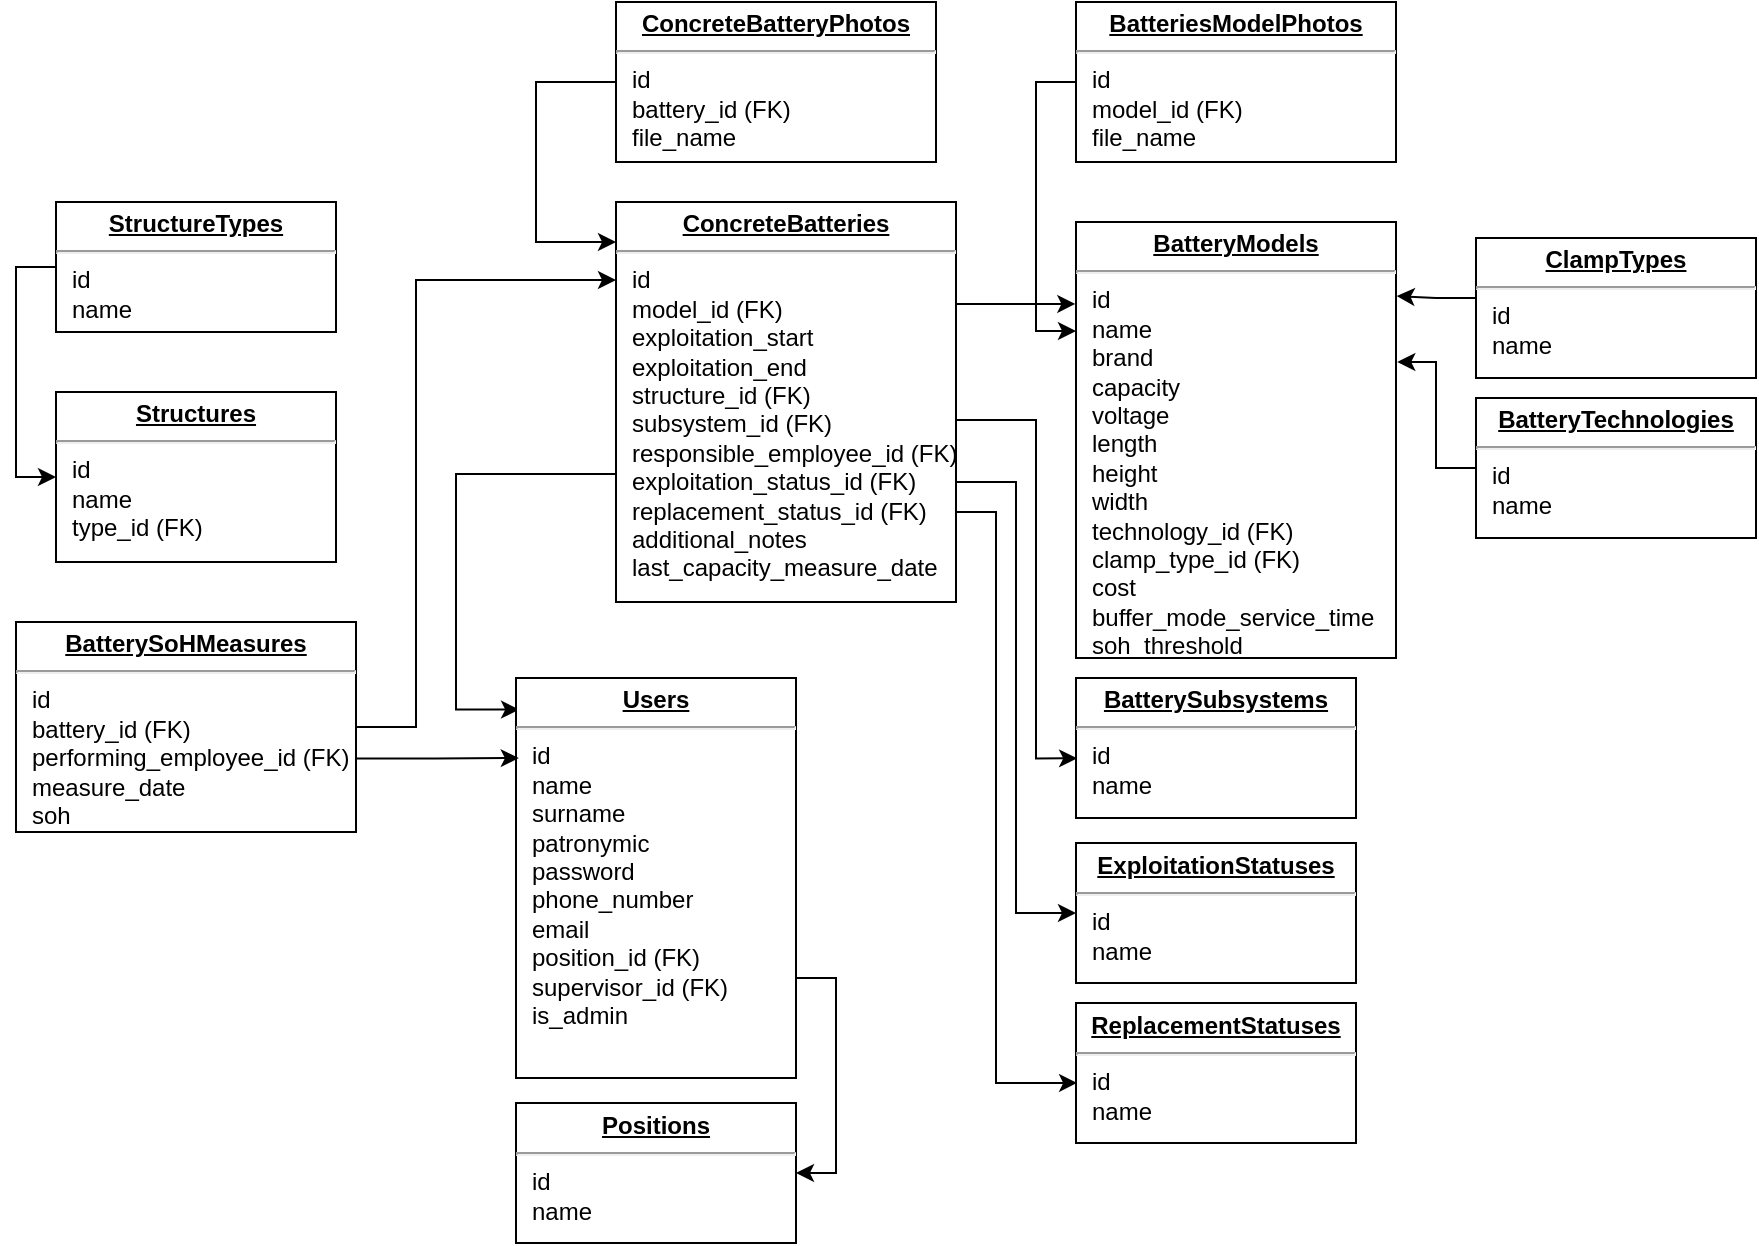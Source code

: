 <mxfile version="22.1.0" type="github">
  <diagram name="Page-1" id="a7904f86-f2b4-8e86-fa97-74104820619b">
    <mxGraphModel dx="412" dy="205" grid="1" gridSize="10" guides="1" tooltips="1" connect="1" arrows="1" fold="1" page="1" pageScale="1" pageWidth="1100" pageHeight="850" background="none" math="0" shadow="0">
      <root>
        <mxCell id="0" />
        <mxCell id="1" parent="0" />
        <mxCell id="24794b860abc3c2d-1" value="&lt;p style=&quot;margin: 0px ; margin-top: 4px ; text-align: center ; text-decoration: underline&quot;&gt;&lt;b&gt;Structures&lt;/b&gt;&lt;/p&gt;&lt;hr&gt;&lt;p style=&quot;margin: 0px ; margin-left: 8px&quot;&gt;id&lt;br&gt;name&lt;/p&gt;&lt;p style=&quot;margin: 0px ; margin-left: 8px&quot;&gt;type_id (FK)&lt;/p&gt;&lt;p style=&quot;margin: 0px ; margin-left: 8px&quot;&gt;&lt;br&gt;&lt;/p&gt;" style="verticalAlign=top;align=left;overflow=fill;fontSize=12;fontFamily=Helvetica;html=1;rounded=0;shadow=0;comic=0;labelBackgroundColor=none;strokeWidth=1" parent="1" vertex="1">
          <mxGeometry x="40" y="205" width="140" height="85" as="geometry" />
        </mxCell>
        <mxCell id="24794b860abc3c2d-16" value="&lt;p style=&quot;margin: 0px ; margin-top: 4px ; text-align: center ; text-decoration: underline&quot;&gt;&lt;b&gt;BatterySoHMeasures&lt;/b&gt;&lt;/p&gt;&lt;hr&gt;&lt;p style=&quot;margin: 0px ; margin-left: 8px&quot;&gt;id&lt;/p&gt;&lt;p style=&quot;margin: 0px ; margin-left: 8px&quot;&gt;battery_id (FK)&lt;br&gt;performing_employee_id (FK)&lt;/p&gt;&lt;p style=&quot;margin: 0px ; margin-left: 8px&quot;&gt;measure_date&amp;nbsp;&lt;/p&gt;&lt;p style=&quot;margin: 0px ; margin-left: 8px&quot;&gt;soh&lt;/p&gt;&lt;p style=&quot;margin: 0px ; margin-left: 8px&quot;&gt;&lt;br&gt;&lt;/p&gt;" style="verticalAlign=top;align=left;overflow=fill;fontSize=12;fontFamily=Helvetica;html=1;rounded=0;shadow=0;comic=0;labelBackgroundColor=none;strokeWidth=1;points=[[0,0,0,0,0],[0,0.25,0,0,0],[0,0.5,0,0,0],[0,0.75,0,0,0],[0,1,0,0,0],[0.25,0,0,0,0],[0.25,1,0,0,0],[0.5,0,0,0,0],[0.5,1,0,0,0],[0.75,0,0,0,0],[0.75,1,0,0,0],[1,0,0,0,0],[1,0.25,0,0,0],[1,0.5,0,0,0],[1,0.65,0,0,0],[1,1,0,0,0]];" parent="1" vertex="1">
          <mxGeometry x="20" y="320" width="170" height="105" as="geometry" />
        </mxCell>
        <mxCell id="frisMZXdfZThhfJtOr8U-9" style="edgeStyle=orthogonalEdgeStyle;rounded=0;orthogonalLoop=1;jettySize=auto;html=1;exitX=0;exitY=0.5;exitDx=0;exitDy=0;entryX=0;entryY=0.5;entryDx=0;entryDy=0;" parent="1" source="24794b860abc3c2d-17" target="24794b860abc3c2d-1" edge="1">
          <mxGeometry relative="1" as="geometry" />
        </mxCell>
        <mxCell id="24794b860abc3c2d-17" value="&lt;p style=&quot;margin: 0px ; margin-top: 4px ; text-align: center ; text-decoration: underline&quot;&gt;&lt;b&gt;StructureTypes&lt;/b&gt;&lt;/p&gt;&lt;hr&gt;&lt;p style=&quot;margin: 0px ; margin-left: 8px&quot;&gt;id&lt;br&gt;name&lt;br&gt;&lt;/p&gt;" style="verticalAlign=top;align=left;overflow=fill;fontSize=12;fontFamily=Helvetica;html=1;rounded=0;shadow=0;comic=0;labelBackgroundColor=none;strokeWidth=1" parent="1" vertex="1">
          <mxGeometry x="40" y="110" width="140" height="65" as="geometry" />
        </mxCell>
        <mxCell id="24794b860abc3c2d-18" value="&lt;p style=&quot;margin: 0px ; margin-top: 4px ; text-align: center ; text-decoration: underline&quot;&gt;&lt;b&gt;BatteryTechnologies&lt;/b&gt;&lt;/p&gt;&lt;hr&gt;&lt;p style=&quot;margin: 0px ; margin-left: 8px&quot;&gt;id&lt;br&gt;name&lt;br&gt;&lt;/p&gt;" style="verticalAlign=top;align=left;overflow=fill;fontSize=12;fontFamily=Helvetica;html=1;rounded=0;shadow=0;comic=0;labelBackgroundColor=none;strokeWidth=1" parent="1" vertex="1">
          <mxGeometry x="750" y="208" width="140" height="70" as="geometry" />
        </mxCell>
        <mxCell id="24794b860abc3c2d-19" value="&lt;p style=&quot;margin: 0px ; margin-top: 4px ; text-align: center ; text-decoration: underline&quot;&gt;&lt;b&gt;BatteryModels&lt;/b&gt;&lt;/p&gt;&lt;hr&gt;&lt;p style=&quot;margin: 0px ; margin-left: 8px&quot;&gt;id&lt;/p&gt;&lt;p style=&quot;margin: 0px ; margin-left: 8px&quot;&gt;name&lt;/p&gt;&lt;p style=&quot;margin: 0px ; margin-left: 8px&quot;&gt;brand&lt;/p&gt;&lt;p style=&quot;margin: 0px ; margin-left: 8px&quot;&gt;capacity&lt;/p&gt;&lt;p style=&quot;margin: 0px ; margin-left: 8px&quot;&gt;voltage&lt;/p&gt;&lt;p style=&quot;margin: 0px ; margin-left: 8px&quot;&gt;length&lt;/p&gt;&lt;p style=&quot;margin: 0px ; margin-left: 8px&quot;&gt;height&lt;/p&gt;&lt;p style=&quot;margin: 0px ; margin-left: 8px&quot;&gt;width&lt;/p&gt;&lt;p style=&quot;margin: 0px ; margin-left: 8px&quot;&gt;technology_id (FK)&lt;/p&gt;&lt;p style=&quot;margin: 0px ; margin-left: 8px&quot;&gt;clamp_type_id (FK)&lt;/p&gt;&lt;p style=&quot;margin: 0px ; margin-left: 8px&quot;&gt;cost&lt;/p&gt;&lt;p style=&quot;margin: 0px ; margin-left: 8px&quot;&gt;buffer_mode_service_time&lt;/p&gt;&lt;p style=&quot;margin: 0px ; margin-left: 8px&quot;&gt;soh_threshold&lt;/p&gt;" style="verticalAlign=top;align=left;overflow=fill;fontSize=12;fontFamily=Helvetica;html=1;rounded=0;shadow=0;comic=0;labelBackgroundColor=none;strokeWidth=1" parent="1" vertex="1">
          <mxGeometry x="550" y="120" width="160" height="218" as="geometry" />
        </mxCell>
        <mxCell id="24794b860abc3c2d-20" value="&lt;p style=&quot;margin: 0px ; margin-top: 4px ; text-align: center ; text-decoration: underline&quot;&gt;&lt;b&gt;BatteriesModelPhotos&lt;/b&gt;&lt;/p&gt;&lt;hr&gt;&lt;p style=&quot;margin: 0px ; margin-left: 8px&quot;&gt;id&lt;br&gt;model_id (FK)&lt;br&gt;file_name&lt;/p&gt;" style="verticalAlign=top;align=left;overflow=fill;fontSize=12;fontFamily=Helvetica;html=1;rounded=0;shadow=0;comic=0;labelBackgroundColor=none;strokeWidth=1" parent="1" vertex="1">
          <mxGeometry x="550" y="10" width="160" height="80" as="geometry" />
        </mxCell>
        <mxCell id="24794b860abc3c2d-21" value="&lt;p style=&quot;margin: 0px ; margin-top: 4px ; text-align: center ; text-decoration: underline&quot;&gt;&lt;b&gt;BatterySubsystems&lt;/b&gt;&lt;/p&gt;&lt;hr&gt;&lt;p style=&quot;margin: 0px ; margin-left: 8px&quot;&gt;id&lt;/p&gt;&lt;p style=&quot;margin: 0px ; margin-left: 8px&quot;&gt;name&lt;/p&gt;" style="verticalAlign=top;align=left;overflow=fill;fontSize=12;fontFamily=Helvetica;html=1;rounded=0;shadow=0;comic=0;labelBackgroundColor=none;strokeWidth=1" parent="1" vertex="1">
          <mxGeometry x="550" y="348" width="140" height="70" as="geometry" />
        </mxCell>
        <mxCell id="24794b860abc3c2d-22" value="&lt;p style=&quot;margin: 0px ; margin-top: 4px ; text-align: center ; text-decoration: underline&quot;&gt;&lt;b&gt;ClampTypes&lt;/b&gt;&lt;/p&gt;&lt;hr&gt;&lt;p style=&quot;margin: 0px ; margin-left: 8px&quot;&gt;id&amp;nbsp;&lt;/p&gt;&lt;p style=&quot;margin: 0px ; margin-left: 8px&quot;&gt;name&lt;/p&gt;" style="verticalAlign=top;align=left;overflow=fill;fontSize=12;fontFamily=Helvetica;html=1;rounded=0;shadow=0;comic=0;labelBackgroundColor=none;strokeWidth=1" parent="1" vertex="1">
          <mxGeometry x="750" y="128" width="140" height="70" as="geometry" />
        </mxCell>
        <mxCell id="frisMZXdfZThhfJtOr8U-23" style="edgeStyle=orthogonalEdgeStyle;rounded=0;orthogonalLoop=1;jettySize=auto;html=1;exitX=0;exitY=0.68;exitDx=0;exitDy=0;exitPerimeter=0;entryX=0.011;entryY=0.079;entryDx=0;entryDy=0;entryPerimeter=0;" parent="1" source="24794b860abc3c2d-23" target="24794b860abc3c2d-24" edge="1">
          <mxGeometry relative="1" as="geometry">
            <mxPoint x="250" y="370" as="targetPoint" />
            <Array as="points">
              <mxPoint x="240" y="246" />
              <mxPoint x="240" y="364" />
            </Array>
          </mxGeometry>
        </mxCell>
        <mxCell id="frisMZXdfZThhfJtOr8U-25" style="edgeStyle=orthogonalEdgeStyle;rounded=0;orthogonalLoop=1;jettySize=auto;html=1;exitX=1;exitY=0.75;exitDx=0;exitDy=0;exitPerimeter=0;entryX=0;entryY=0.5;entryDx=0;entryDy=0;" parent="1" source="24794b860abc3c2d-23" target="24794b860abc3c2d-25" edge="1">
          <mxGeometry relative="1" as="geometry">
            <Array as="points">
              <mxPoint x="490" y="250" />
              <mxPoint x="520" y="250" />
              <mxPoint x="520" y="466" />
            </Array>
          </mxGeometry>
        </mxCell>
        <mxCell id="24794b860abc3c2d-23" value="&lt;p style=&quot;margin: 0px ; margin-top: 4px ; text-align: center ; text-decoration: underline&quot;&gt;&lt;b&gt;ConcreteBatteries&lt;/b&gt;&lt;/p&gt;&lt;hr&gt;&lt;p style=&quot;margin: 0px ; margin-left: 8px&quot;&gt;id&lt;/p&gt;&lt;p style=&quot;margin: 0px ; margin-left: 8px&quot;&gt;model_id (FK)&lt;/p&gt;&lt;p style=&quot;margin: 0px ; margin-left: 8px&quot;&gt;exploitation_start&lt;/p&gt;&lt;p style=&quot;margin: 0px ; margin-left: 8px&quot;&gt;exploitation_end&lt;/p&gt;&lt;p style=&quot;margin: 0px ; margin-left: 8px&quot;&gt;structure_id (FK)&lt;/p&gt;&lt;p style=&quot;margin: 0px ; margin-left: 8px&quot;&gt;subsystem_id (FK)&lt;/p&gt;&lt;p style=&quot;margin: 0px ; margin-left: 8px&quot;&gt;responsible_employee_id (FK)&lt;/p&gt;&lt;p style=&quot;margin: 0px ; margin-left: 8px&quot;&gt;exploitation_status_id (FK)&lt;/p&gt;&lt;p style=&quot;margin: 0px ; margin-left: 8px&quot;&gt;replacement_status_id (FK)&lt;/p&gt;&lt;p style=&quot;margin: 0px ; margin-left: 8px&quot;&gt;additional_notes&lt;br&gt;last_capacity_measure_date&lt;/p&gt;" style="verticalAlign=top;align=left;overflow=fill;fontSize=12;fontFamily=Helvetica;html=1;rounded=0;shadow=0;comic=0;labelBackgroundColor=none;strokeWidth=1;points=[[0,0.21,0,0,0],[0,0.54,0,0,0],[0,0.68,0,0,0],[0,0.84,0,0,0],[0,1,0,0,0],[0.25,1,0,0,0],[0.5,1,0,0,0],[0.75,1,0,0,0],[1,0,0,0,0],[1,0.19,0,0,0],[1,0.28,0,0,0],[1,0.51,0,0,0],[1,0.59,0,0,0],[1,0.75,0,0,0],[1,0.84,0,0,0],[1,1,0,0,0]];" parent="1" vertex="1">
          <mxGeometry x="320" y="110" width="170" height="200" as="geometry" />
        </mxCell>
        <mxCell id="frisMZXdfZThhfJtOr8U-10" style="edgeStyle=orthogonalEdgeStyle;rounded=0;orthogonalLoop=1;jettySize=auto;html=1;exitX=1;exitY=0.75;exitDx=0;exitDy=0;entryX=1;entryY=0.5;entryDx=0;entryDy=0;" parent="1" source="24794b860abc3c2d-24" target="frisMZXdfZThhfJtOr8U-6" edge="1">
          <mxGeometry relative="1" as="geometry">
            <mxPoint x="500" y="372.5" as="targetPoint" />
          </mxGeometry>
        </mxCell>
        <mxCell id="24794b860abc3c2d-24" value="&lt;p style=&quot;margin: 0px ; margin-top: 4px ; text-align: center ; text-decoration: underline&quot;&gt;&lt;b&gt;Users&lt;/b&gt;&lt;/p&gt;&lt;hr&gt;&lt;p style=&quot;margin: 0px ; margin-left: 8px&quot;&gt;id&lt;br&gt;name&amp;nbsp;&lt;/p&gt;&lt;p style=&quot;margin: 0px ; margin-left: 8px&quot;&gt;surname&lt;/p&gt;&lt;p style=&quot;margin: 0px ; margin-left: 8px&quot;&gt;patronymic&lt;/p&gt;&lt;p style=&quot;margin: 0px ; margin-left: 8px&quot;&gt;&lt;span style=&quot;background-color: initial;&quot;&gt;password&lt;/span&gt;&lt;br&gt;&lt;/p&gt;&lt;p style=&quot;margin: 0px ; margin-left: 8px&quot;&gt;phone_number&lt;/p&gt;&lt;p style=&quot;margin: 0px ; margin-left: 8px&quot;&gt;email&lt;/p&gt;&lt;p style=&quot;margin: 0px ; margin-left: 8px&quot;&gt;position_id (FK)&lt;/p&gt;&lt;p style=&quot;margin: 0px ; margin-left: 8px&quot;&gt;supervisor_id (FK)&lt;/p&gt;&lt;p style=&quot;margin: 0px ; margin-left: 8px&quot;&gt;is_admin&lt;/p&gt;" style="verticalAlign=top;align=left;overflow=fill;fontSize=12;fontFamily=Helvetica;html=1;rounded=0;shadow=0;comic=0;labelBackgroundColor=none;strokeWidth=1" parent="1" vertex="1">
          <mxGeometry x="270" y="348" width="140" height="200" as="geometry" />
        </mxCell>
        <mxCell id="24794b860abc3c2d-25" value="&lt;p style=&quot;margin: 0px ; margin-top: 4px ; text-align: center ; text-decoration: underline&quot;&gt;&lt;b&gt;ExploitationStatuses&lt;/b&gt;&lt;/p&gt;&lt;hr&gt;&lt;p style=&quot;margin: 0px ; margin-left: 8px&quot;&gt;id&lt;/p&gt;&lt;p style=&quot;margin: 0px ; margin-left: 8px&quot;&gt;name&lt;/p&gt;" style="verticalAlign=top;align=left;overflow=fill;fontSize=12;fontFamily=Helvetica;html=1;rounded=0;shadow=0;comic=0;labelBackgroundColor=none;strokeWidth=1" parent="1" vertex="1">
          <mxGeometry x="550" y="430.5" width="140" height="70" as="geometry" />
        </mxCell>
        <mxCell id="24794b860abc3c2d-28" value="&lt;p style=&quot;margin: 0px ; margin-top: 4px ; text-align: center ; text-decoration: underline&quot;&gt;&lt;b&gt;ConcreteBatteryPhotos&lt;/b&gt;&lt;/p&gt;&lt;hr&gt;&lt;p style=&quot;margin: 0px ; margin-left: 8px&quot;&gt;id&lt;/p&gt;&lt;p style=&quot;margin: 0px ; margin-left: 8px&quot;&gt;battery_id (FK)&lt;/p&gt;&lt;p style=&quot;margin: 0px ; margin-left: 8px&quot;&gt;file_name&lt;/p&gt;" style="verticalAlign=top;align=left;overflow=fill;fontSize=12;fontFamily=Helvetica;html=1;rounded=0;shadow=0;comic=0;labelBackgroundColor=none;strokeWidth=1" parent="1" vertex="1">
          <mxGeometry x="320" y="10" width="160" height="80" as="geometry" />
        </mxCell>
        <mxCell id="frisMZXdfZThhfJtOr8U-5" value="&lt;p style=&quot;margin: 0px ; margin-top: 4px ; text-align: center ; text-decoration: underline&quot;&gt;&lt;b&gt;ReplacementStatuses&lt;/b&gt;&lt;/p&gt;&lt;hr&gt;&lt;p style=&quot;margin: 0px ; margin-left: 8px&quot;&gt;id&lt;/p&gt;&lt;p style=&quot;margin: 0px ; margin-left: 8px&quot;&gt;name&lt;/p&gt;" style="verticalAlign=top;align=left;overflow=fill;fontSize=12;fontFamily=Helvetica;html=1;rounded=0;shadow=0;comic=0;labelBackgroundColor=none;strokeWidth=1" parent="1" vertex="1">
          <mxGeometry x="550" y="510.5" width="140" height="70" as="geometry" />
        </mxCell>
        <mxCell id="frisMZXdfZThhfJtOr8U-6" value="&lt;p style=&quot;margin: 0px ; margin-top: 4px ; text-align: center ; text-decoration: underline&quot;&gt;&lt;b&gt;Positions&lt;/b&gt;&lt;/p&gt;&lt;hr&gt;&lt;p style=&quot;margin: 0px ; margin-left: 8px&quot;&gt;id&lt;/p&gt;&lt;p style=&quot;margin: 0px ; margin-left: 8px&quot;&gt;name&lt;/p&gt;" style="verticalAlign=top;align=left;overflow=fill;fontSize=12;fontFamily=Helvetica;html=1;rounded=0;shadow=0;comic=0;labelBackgroundColor=none;strokeWidth=1" parent="1" vertex="1">
          <mxGeometry x="270" y="560.5" width="140" height="70" as="geometry" />
        </mxCell>
        <mxCell id="frisMZXdfZThhfJtOr8U-7" style="edgeStyle=orthogonalEdgeStyle;rounded=0;orthogonalLoop=1;jettySize=auto;html=1;exitX=0;exitY=0.5;exitDx=0;exitDy=0;entryX=0;entryY=0.25;entryDx=0;entryDy=0;" parent="1" source="24794b860abc3c2d-20" target="24794b860abc3c2d-19" edge="1">
          <mxGeometry relative="1" as="geometry" />
        </mxCell>
        <mxCell id="frisMZXdfZThhfJtOr8U-8" style="edgeStyle=orthogonalEdgeStyle;rounded=0;orthogonalLoop=1;jettySize=auto;html=1;exitX=0;exitY=0.5;exitDx=0;exitDy=0;" parent="1" source="24794b860abc3c2d-28" edge="1">
          <mxGeometry relative="1" as="geometry">
            <mxPoint x="300.0" y="47.39" as="sourcePoint" />
            <mxPoint x="320" y="130" as="targetPoint" />
            <Array as="points">
              <mxPoint x="280" y="50" />
              <mxPoint x="280" y="130" />
              <mxPoint x="320" y="130" />
            </Array>
          </mxGeometry>
        </mxCell>
        <mxCell id="frisMZXdfZThhfJtOr8U-13" style="edgeStyle=orthogonalEdgeStyle;rounded=0;orthogonalLoop=1;jettySize=auto;html=1;exitX=0;exitY=0.5;exitDx=0;exitDy=0;entryX=1.002;entryY=0.17;entryDx=0;entryDy=0;entryPerimeter=0;" parent="1" source="24794b860abc3c2d-22" target="24794b860abc3c2d-19" edge="1">
          <mxGeometry relative="1" as="geometry">
            <Array as="points">
              <mxPoint x="750" y="158" />
              <mxPoint x="730" y="158" />
            </Array>
          </mxGeometry>
        </mxCell>
        <mxCell id="frisMZXdfZThhfJtOr8U-14" style="edgeStyle=orthogonalEdgeStyle;rounded=0;orthogonalLoop=1;jettySize=auto;html=1;exitX=0;exitY=0.5;exitDx=0;exitDy=0;entryX=1.004;entryY=0.321;entryDx=0;entryDy=0;entryPerimeter=0;" parent="1" source="24794b860abc3c2d-18" target="24794b860abc3c2d-19" edge="1">
          <mxGeometry relative="1" as="geometry" />
        </mxCell>
        <mxCell id="frisMZXdfZThhfJtOr8U-19" style="edgeStyle=orthogonalEdgeStyle;rounded=0;orthogonalLoop=1;jettySize=auto;html=1;exitX=1;exitY=0.5;exitDx=0;exitDy=0;" parent="1" source="24794b860abc3c2d-16" target="24794b860abc3c2d-23" edge="1">
          <mxGeometry relative="1" as="geometry">
            <mxPoint x="290" y="149" as="targetPoint" />
            <Array as="points">
              <mxPoint x="220" y="372" />
              <mxPoint x="220" y="149" />
            </Array>
          </mxGeometry>
        </mxCell>
        <mxCell id="frisMZXdfZThhfJtOr8U-20" style="edgeStyle=orthogonalEdgeStyle;rounded=0;orthogonalLoop=1;jettySize=auto;html=1;exitX=1;exitY=0.65;exitDx=0;exitDy=0;exitPerimeter=0;entryX=0.01;entryY=0.2;entryDx=0;entryDy=0;entryPerimeter=0;" parent="1" source="24794b860abc3c2d-16" target="24794b860abc3c2d-24" edge="1">
          <mxGeometry relative="1" as="geometry" />
        </mxCell>
        <mxCell id="frisMZXdfZThhfJtOr8U-21" style="edgeStyle=orthogonalEdgeStyle;rounded=0;orthogonalLoop=1;jettySize=auto;html=1;exitX=1;exitY=0.28;exitDx=0;exitDy=0;exitPerimeter=0;entryX=-0.002;entryY=0.188;entryDx=0;entryDy=0;entryPerimeter=0;" parent="1" source="24794b860abc3c2d-23" target="24794b860abc3c2d-19" edge="1">
          <mxGeometry relative="1" as="geometry">
            <Array as="points">
              <mxPoint x="490" y="161" />
              <mxPoint x="520" y="161" />
            </Array>
          </mxGeometry>
        </mxCell>
        <mxCell id="frisMZXdfZThhfJtOr8U-22" style="edgeStyle=orthogonalEdgeStyle;rounded=0;orthogonalLoop=1;jettySize=auto;html=1;exitX=1;exitY=0.59;exitDx=0;exitDy=0;exitPerimeter=0;entryX=0.004;entryY=0.574;entryDx=0;entryDy=0;entryPerimeter=0;" parent="1" source="24794b860abc3c2d-23" target="24794b860abc3c2d-21" edge="1">
          <mxGeometry relative="1" as="geometry">
            <Array as="points">
              <mxPoint x="530" y="219" />
              <mxPoint x="530" y="388" />
            </Array>
          </mxGeometry>
        </mxCell>
        <mxCell id="frisMZXdfZThhfJtOr8U-26" style="edgeStyle=orthogonalEdgeStyle;rounded=0;orthogonalLoop=1;jettySize=auto;html=1;exitX=1;exitY=0.84;exitDx=0;exitDy=0;exitPerimeter=0;entryX=0.004;entryY=0.571;entryDx=0;entryDy=0;entryPerimeter=0;" parent="1" source="24794b860abc3c2d-23" target="frisMZXdfZThhfJtOr8U-5" edge="1">
          <mxGeometry relative="1" as="geometry">
            <Array as="points">
              <mxPoint x="510" y="265" />
              <mxPoint x="510" y="551" />
            </Array>
          </mxGeometry>
        </mxCell>
      </root>
    </mxGraphModel>
  </diagram>
</mxfile>
